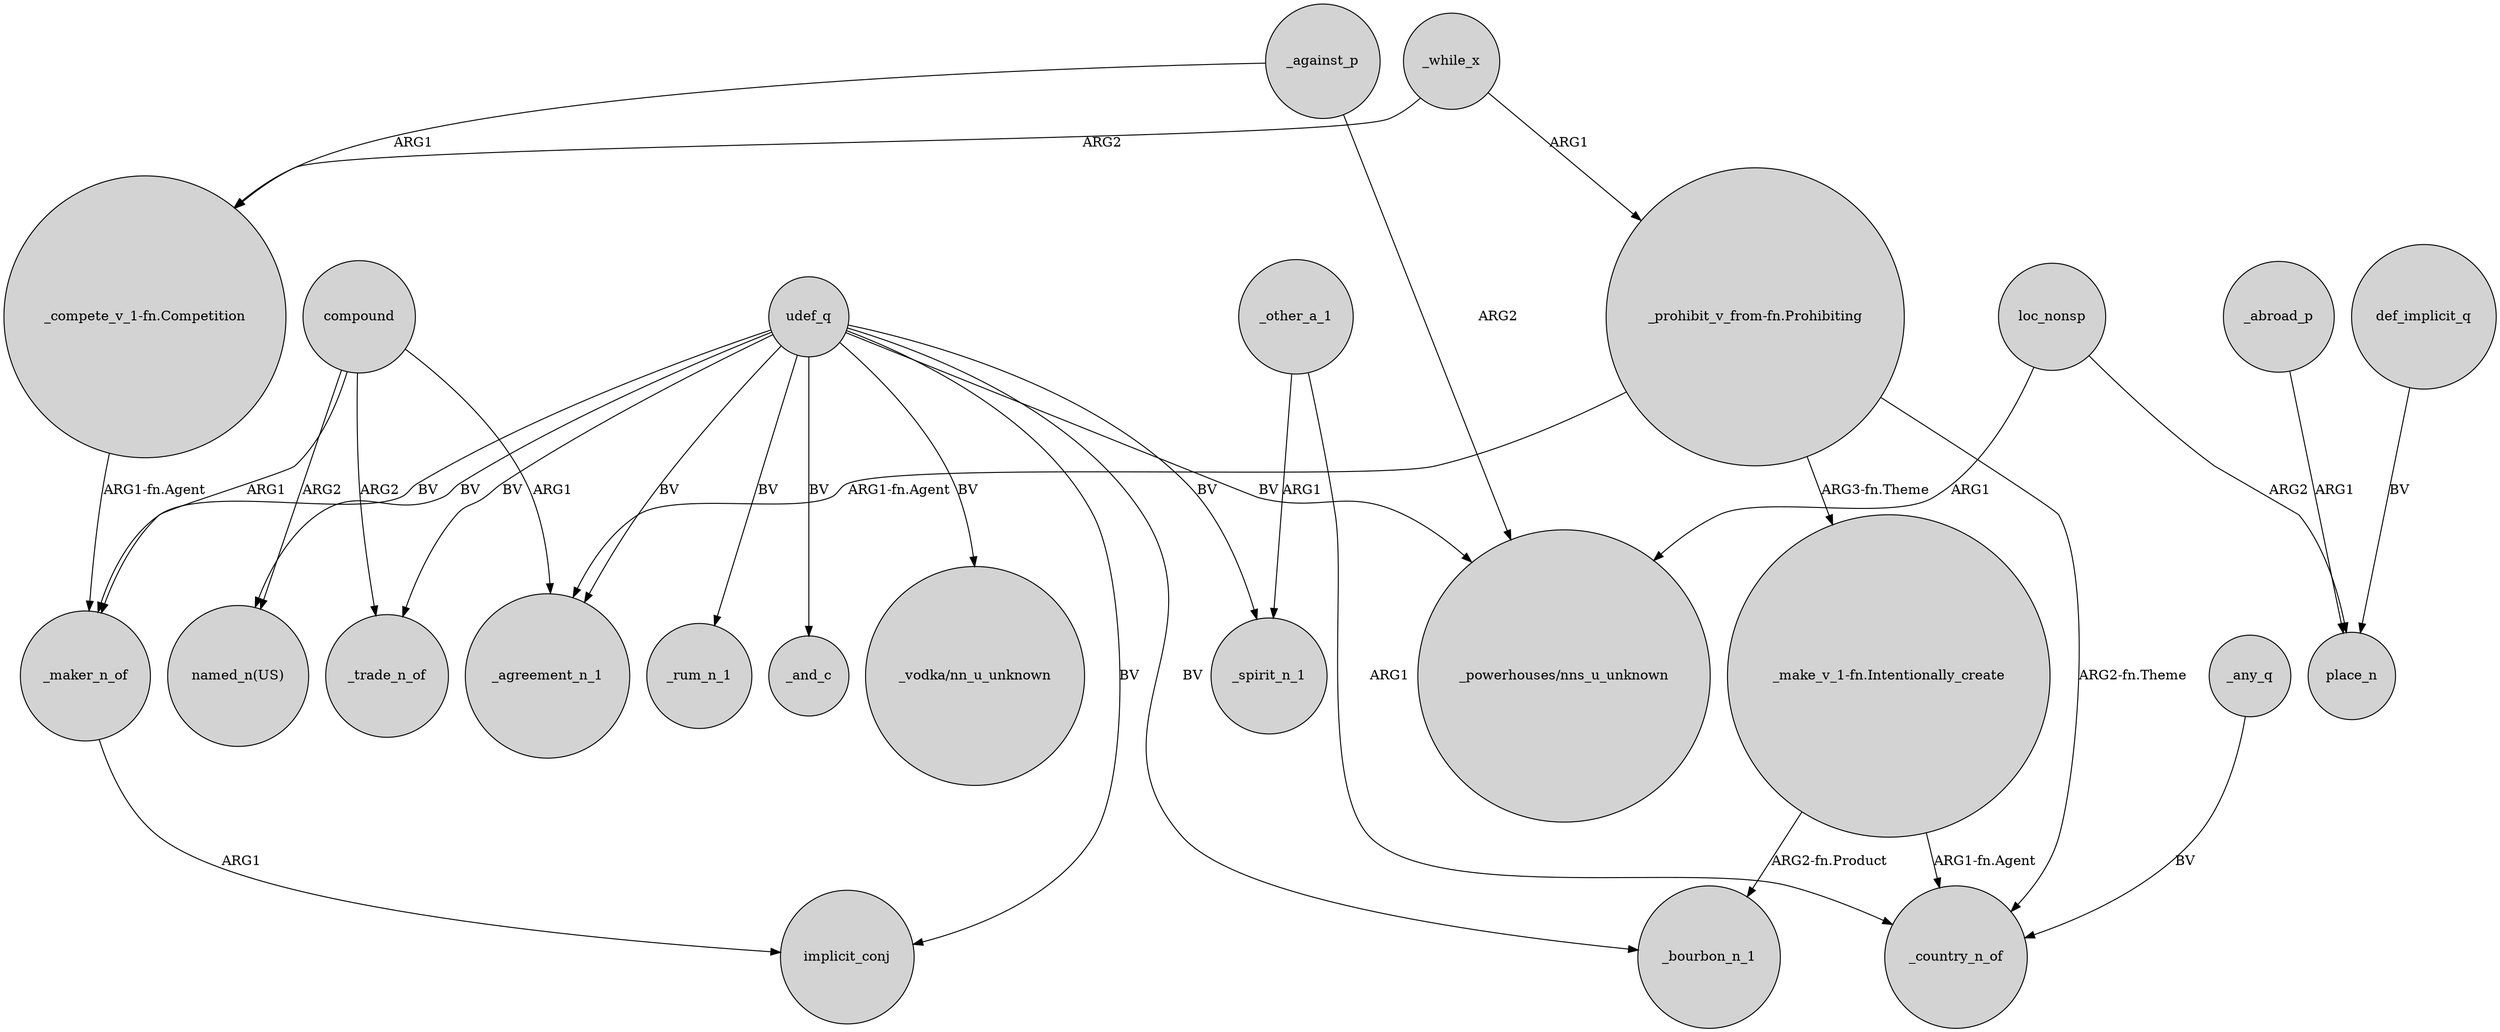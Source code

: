 digraph {
	node [shape=circle style=filled]
	udef_q -> "_vodka/nn_u_unknown" [label=BV]
	udef_q -> _trade_n_of [label=BV]
	udef_q -> "named_n(US)" [label=BV]
	udef_q -> _bourbon_n_1 [label=BV]
	_maker_n_of -> implicit_conj [label=ARG1]
	"_prohibit_v_from-fn.Prohibiting" -> "_make_v_1-fn.Intentionally_create" [label="ARG3-fn.Theme"]
	"_compete_v_1-fn.Competition" -> _maker_n_of [label="ARG1-fn.Agent"]
	compound -> _maker_n_of [label=ARG1]
	def_implicit_q -> place_n [label=BV]
	udef_q -> implicit_conj [label=BV]
	compound -> "named_n(US)" [label=ARG2]
	_any_q -> _country_n_of [label=BV]
	udef_q -> _agreement_n_1 [label=BV]
	_against_p -> "_compete_v_1-fn.Competition" [label=ARG1]
	udef_q -> _rum_n_1 [label=BV]
	loc_nonsp -> "_powerhouses/nns_u_unknown" [label=ARG1]
	_other_a_1 -> _country_n_of [label=ARG1]
	"_make_v_1-fn.Intentionally_create" -> _country_n_of [label="ARG1-fn.Agent"]
	_other_a_1 -> _spirit_n_1 [label=ARG1]
	_against_p -> "_powerhouses/nns_u_unknown" [label=ARG2]
	_while_x -> "_prohibit_v_from-fn.Prohibiting" [label=ARG1]
	compound -> _trade_n_of [label=ARG2]
	_while_x -> "_compete_v_1-fn.Competition" [label=ARG2]
	udef_q -> _maker_n_of [label=BV]
	"_make_v_1-fn.Intentionally_create" -> _bourbon_n_1 [label="ARG2-fn.Product"]
	compound -> _agreement_n_1 [label=ARG1]
	loc_nonsp -> place_n [label=ARG2]
	udef_q -> "_powerhouses/nns_u_unknown" [label=BV]
	"_prohibit_v_from-fn.Prohibiting" -> _country_n_of [label="ARG2-fn.Theme"]
	udef_q -> _and_c [label=BV]
	udef_q -> _spirit_n_1 [label=BV]
	"_prohibit_v_from-fn.Prohibiting" -> _agreement_n_1 [label="ARG1-fn.Agent"]
	_abroad_p -> place_n [label=ARG1]
}
